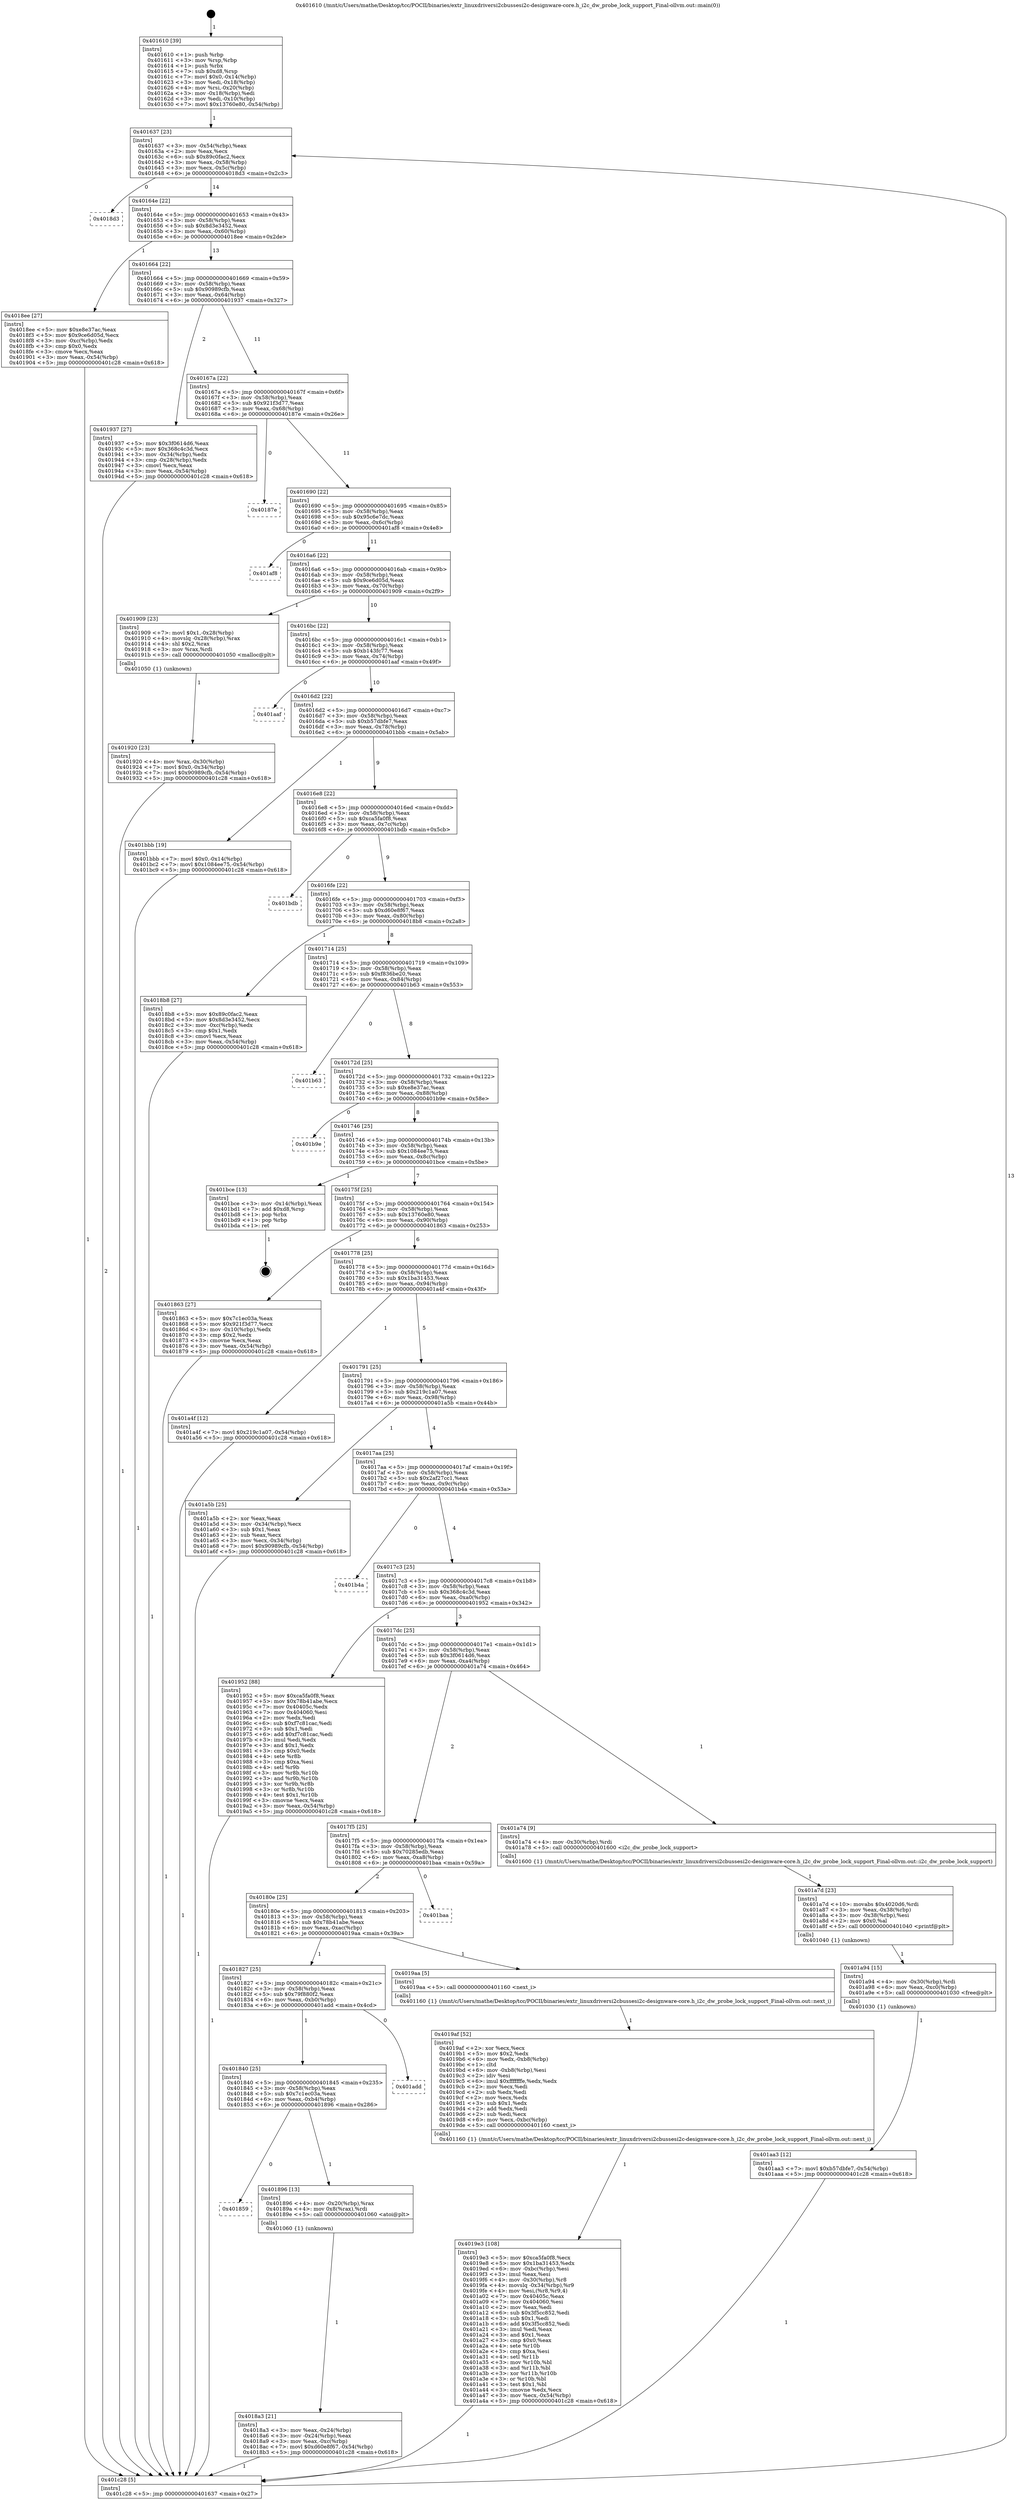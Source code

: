 digraph "0x401610" {
  label = "0x401610 (/mnt/c/Users/mathe/Desktop/tcc/POCII/binaries/extr_linuxdriversi2cbussesi2c-designware-core.h_i2c_dw_probe_lock_support_Final-ollvm.out::main(0))"
  labelloc = "t"
  node[shape=record]

  Entry [label="",width=0.3,height=0.3,shape=circle,fillcolor=black,style=filled]
  "0x401637" [label="{
     0x401637 [23]\l
     | [instrs]\l
     &nbsp;&nbsp;0x401637 \<+3\>: mov -0x54(%rbp),%eax\l
     &nbsp;&nbsp;0x40163a \<+2\>: mov %eax,%ecx\l
     &nbsp;&nbsp;0x40163c \<+6\>: sub $0x89c0fac2,%ecx\l
     &nbsp;&nbsp;0x401642 \<+3\>: mov %eax,-0x58(%rbp)\l
     &nbsp;&nbsp;0x401645 \<+3\>: mov %ecx,-0x5c(%rbp)\l
     &nbsp;&nbsp;0x401648 \<+6\>: je 00000000004018d3 \<main+0x2c3\>\l
  }"]
  "0x4018d3" [label="{
     0x4018d3\l
  }", style=dashed]
  "0x40164e" [label="{
     0x40164e [22]\l
     | [instrs]\l
     &nbsp;&nbsp;0x40164e \<+5\>: jmp 0000000000401653 \<main+0x43\>\l
     &nbsp;&nbsp;0x401653 \<+3\>: mov -0x58(%rbp),%eax\l
     &nbsp;&nbsp;0x401656 \<+5\>: sub $0x8d3e3452,%eax\l
     &nbsp;&nbsp;0x40165b \<+3\>: mov %eax,-0x60(%rbp)\l
     &nbsp;&nbsp;0x40165e \<+6\>: je 00000000004018ee \<main+0x2de\>\l
  }"]
  Exit [label="",width=0.3,height=0.3,shape=circle,fillcolor=black,style=filled,peripheries=2]
  "0x4018ee" [label="{
     0x4018ee [27]\l
     | [instrs]\l
     &nbsp;&nbsp;0x4018ee \<+5\>: mov $0xe8e37ac,%eax\l
     &nbsp;&nbsp;0x4018f3 \<+5\>: mov $0x9ce6d05d,%ecx\l
     &nbsp;&nbsp;0x4018f8 \<+3\>: mov -0xc(%rbp),%edx\l
     &nbsp;&nbsp;0x4018fb \<+3\>: cmp $0x0,%edx\l
     &nbsp;&nbsp;0x4018fe \<+3\>: cmove %ecx,%eax\l
     &nbsp;&nbsp;0x401901 \<+3\>: mov %eax,-0x54(%rbp)\l
     &nbsp;&nbsp;0x401904 \<+5\>: jmp 0000000000401c28 \<main+0x618\>\l
  }"]
  "0x401664" [label="{
     0x401664 [22]\l
     | [instrs]\l
     &nbsp;&nbsp;0x401664 \<+5\>: jmp 0000000000401669 \<main+0x59\>\l
     &nbsp;&nbsp;0x401669 \<+3\>: mov -0x58(%rbp),%eax\l
     &nbsp;&nbsp;0x40166c \<+5\>: sub $0x90989cfb,%eax\l
     &nbsp;&nbsp;0x401671 \<+3\>: mov %eax,-0x64(%rbp)\l
     &nbsp;&nbsp;0x401674 \<+6\>: je 0000000000401937 \<main+0x327\>\l
  }"]
  "0x401aa3" [label="{
     0x401aa3 [12]\l
     | [instrs]\l
     &nbsp;&nbsp;0x401aa3 \<+7\>: movl $0xb57dbfe7,-0x54(%rbp)\l
     &nbsp;&nbsp;0x401aaa \<+5\>: jmp 0000000000401c28 \<main+0x618\>\l
  }"]
  "0x401937" [label="{
     0x401937 [27]\l
     | [instrs]\l
     &nbsp;&nbsp;0x401937 \<+5\>: mov $0x3f0614d6,%eax\l
     &nbsp;&nbsp;0x40193c \<+5\>: mov $0x368c4c3d,%ecx\l
     &nbsp;&nbsp;0x401941 \<+3\>: mov -0x34(%rbp),%edx\l
     &nbsp;&nbsp;0x401944 \<+3\>: cmp -0x28(%rbp),%edx\l
     &nbsp;&nbsp;0x401947 \<+3\>: cmovl %ecx,%eax\l
     &nbsp;&nbsp;0x40194a \<+3\>: mov %eax,-0x54(%rbp)\l
     &nbsp;&nbsp;0x40194d \<+5\>: jmp 0000000000401c28 \<main+0x618\>\l
  }"]
  "0x40167a" [label="{
     0x40167a [22]\l
     | [instrs]\l
     &nbsp;&nbsp;0x40167a \<+5\>: jmp 000000000040167f \<main+0x6f\>\l
     &nbsp;&nbsp;0x40167f \<+3\>: mov -0x58(%rbp),%eax\l
     &nbsp;&nbsp;0x401682 \<+5\>: sub $0x921f3d77,%eax\l
     &nbsp;&nbsp;0x401687 \<+3\>: mov %eax,-0x68(%rbp)\l
     &nbsp;&nbsp;0x40168a \<+6\>: je 000000000040187e \<main+0x26e\>\l
  }"]
  "0x401a94" [label="{
     0x401a94 [15]\l
     | [instrs]\l
     &nbsp;&nbsp;0x401a94 \<+4\>: mov -0x30(%rbp),%rdi\l
     &nbsp;&nbsp;0x401a98 \<+6\>: mov %eax,-0xc0(%rbp)\l
     &nbsp;&nbsp;0x401a9e \<+5\>: call 0000000000401030 \<free@plt\>\l
     | [calls]\l
     &nbsp;&nbsp;0x401030 \{1\} (unknown)\l
  }"]
  "0x40187e" [label="{
     0x40187e\l
  }", style=dashed]
  "0x401690" [label="{
     0x401690 [22]\l
     | [instrs]\l
     &nbsp;&nbsp;0x401690 \<+5\>: jmp 0000000000401695 \<main+0x85\>\l
     &nbsp;&nbsp;0x401695 \<+3\>: mov -0x58(%rbp),%eax\l
     &nbsp;&nbsp;0x401698 \<+5\>: sub $0x95c6e7dc,%eax\l
     &nbsp;&nbsp;0x40169d \<+3\>: mov %eax,-0x6c(%rbp)\l
     &nbsp;&nbsp;0x4016a0 \<+6\>: je 0000000000401af8 \<main+0x4e8\>\l
  }"]
  "0x401a7d" [label="{
     0x401a7d [23]\l
     | [instrs]\l
     &nbsp;&nbsp;0x401a7d \<+10\>: movabs $0x4020d6,%rdi\l
     &nbsp;&nbsp;0x401a87 \<+3\>: mov %eax,-0x38(%rbp)\l
     &nbsp;&nbsp;0x401a8a \<+3\>: mov -0x38(%rbp),%esi\l
     &nbsp;&nbsp;0x401a8d \<+2\>: mov $0x0,%al\l
     &nbsp;&nbsp;0x401a8f \<+5\>: call 0000000000401040 \<printf@plt\>\l
     | [calls]\l
     &nbsp;&nbsp;0x401040 \{1\} (unknown)\l
  }"]
  "0x401af8" [label="{
     0x401af8\l
  }", style=dashed]
  "0x4016a6" [label="{
     0x4016a6 [22]\l
     | [instrs]\l
     &nbsp;&nbsp;0x4016a6 \<+5\>: jmp 00000000004016ab \<main+0x9b\>\l
     &nbsp;&nbsp;0x4016ab \<+3\>: mov -0x58(%rbp),%eax\l
     &nbsp;&nbsp;0x4016ae \<+5\>: sub $0x9ce6d05d,%eax\l
     &nbsp;&nbsp;0x4016b3 \<+3\>: mov %eax,-0x70(%rbp)\l
     &nbsp;&nbsp;0x4016b6 \<+6\>: je 0000000000401909 \<main+0x2f9\>\l
  }"]
  "0x4019e3" [label="{
     0x4019e3 [108]\l
     | [instrs]\l
     &nbsp;&nbsp;0x4019e3 \<+5\>: mov $0xca5fa0f8,%ecx\l
     &nbsp;&nbsp;0x4019e8 \<+5\>: mov $0x1ba31453,%edx\l
     &nbsp;&nbsp;0x4019ed \<+6\>: mov -0xbc(%rbp),%esi\l
     &nbsp;&nbsp;0x4019f3 \<+3\>: imul %eax,%esi\l
     &nbsp;&nbsp;0x4019f6 \<+4\>: mov -0x30(%rbp),%r8\l
     &nbsp;&nbsp;0x4019fa \<+4\>: movslq -0x34(%rbp),%r9\l
     &nbsp;&nbsp;0x4019fe \<+4\>: mov %esi,(%r8,%r9,4)\l
     &nbsp;&nbsp;0x401a02 \<+7\>: mov 0x40405c,%eax\l
     &nbsp;&nbsp;0x401a09 \<+7\>: mov 0x404060,%esi\l
     &nbsp;&nbsp;0x401a10 \<+2\>: mov %eax,%edi\l
     &nbsp;&nbsp;0x401a12 \<+6\>: sub $0x3f5cc852,%edi\l
     &nbsp;&nbsp;0x401a18 \<+3\>: sub $0x1,%edi\l
     &nbsp;&nbsp;0x401a1b \<+6\>: add $0x3f5cc852,%edi\l
     &nbsp;&nbsp;0x401a21 \<+3\>: imul %edi,%eax\l
     &nbsp;&nbsp;0x401a24 \<+3\>: and $0x1,%eax\l
     &nbsp;&nbsp;0x401a27 \<+3\>: cmp $0x0,%eax\l
     &nbsp;&nbsp;0x401a2a \<+4\>: sete %r10b\l
     &nbsp;&nbsp;0x401a2e \<+3\>: cmp $0xa,%esi\l
     &nbsp;&nbsp;0x401a31 \<+4\>: setl %r11b\l
     &nbsp;&nbsp;0x401a35 \<+3\>: mov %r10b,%bl\l
     &nbsp;&nbsp;0x401a38 \<+3\>: and %r11b,%bl\l
     &nbsp;&nbsp;0x401a3b \<+3\>: xor %r11b,%r10b\l
     &nbsp;&nbsp;0x401a3e \<+3\>: or %r10b,%bl\l
     &nbsp;&nbsp;0x401a41 \<+3\>: test $0x1,%bl\l
     &nbsp;&nbsp;0x401a44 \<+3\>: cmovne %edx,%ecx\l
     &nbsp;&nbsp;0x401a47 \<+3\>: mov %ecx,-0x54(%rbp)\l
     &nbsp;&nbsp;0x401a4a \<+5\>: jmp 0000000000401c28 \<main+0x618\>\l
  }"]
  "0x401909" [label="{
     0x401909 [23]\l
     | [instrs]\l
     &nbsp;&nbsp;0x401909 \<+7\>: movl $0x1,-0x28(%rbp)\l
     &nbsp;&nbsp;0x401910 \<+4\>: movslq -0x28(%rbp),%rax\l
     &nbsp;&nbsp;0x401914 \<+4\>: shl $0x2,%rax\l
     &nbsp;&nbsp;0x401918 \<+3\>: mov %rax,%rdi\l
     &nbsp;&nbsp;0x40191b \<+5\>: call 0000000000401050 \<malloc@plt\>\l
     | [calls]\l
     &nbsp;&nbsp;0x401050 \{1\} (unknown)\l
  }"]
  "0x4016bc" [label="{
     0x4016bc [22]\l
     | [instrs]\l
     &nbsp;&nbsp;0x4016bc \<+5\>: jmp 00000000004016c1 \<main+0xb1\>\l
     &nbsp;&nbsp;0x4016c1 \<+3\>: mov -0x58(%rbp),%eax\l
     &nbsp;&nbsp;0x4016c4 \<+5\>: sub $0xb143fc77,%eax\l
     &nbsp;&nbsp;0x4016c9 \<+3\>: mov %eax,-0x74(%rbp)\l
     &nbsp;&nbsp;0x4016cc \<+6\>: je 0000000000401aaf \<main+0x49f\>\l
  }"]
  "0x4019af" [label="{
     0x4019af [52]\l
     | [instrs]\l
     &nbsp;&nbsp;0x4019af \<+2\>: xor %ecx,%ecx\l
     &nbsp;&nbsp;0x4019b1 \<+5\>: mov $0x2,%edx\l
     &nbsp;&nbsp;0x4019b6 \<+6\>: mov %edx,-0xb8(%rbp)\l
     &nbsp;&nbsp;0x4019bc \<+1\>: cltd\l
     &nbsp;&nbsp;0x4019bd \<+6\>: mov -0xb8(%rbp),%esi\l
     &nbsp;&nbsp;0x4019c3 \<+2\>: idiv %esi\l
     &nbsp;&nbsp;0x4019c5 \<+6\>: imul $0xfffffffe,%edx,%edx\l
     &nbsp;&nbsp;0x4019cb \<+2\>: mov %ecx,%edi\l
     &nbsp;&nbsp;0x4019cd \<+2\>: sub %edx,%edi\l
     &nbsp;&nbsp;0x4019cf \<+2\>: mov %ecx,%edx\l
     &nbsp;&nbsp;0x4019d1 \<+3\>: sub $0x1,%edx\l
     &nbsp;&nbsp;0x4019d4 \<+2\>: add %edx,%edi\l
     &nbsp;&nbsp;0x4019d6 \<+2\>: sub %edi,%ecx\l
     &nbsp;&nbsp;0x4019d8 \<+6\>: mov %ecx,-0xbc(%rbp)\l
     &nbsp;&nbsp;0x4019de \<+5\>: call 0000000000401160 \<next_i\>\l
     | [calls]\l
     &nbsp;&nbsp;0x401160 \{1\} (/mnt/c/Users/mathe/Desktop/tcc/POCII/binaries/extr_linuxdriversi2cbussesi2c-designware-core.h_i2c_dw_probe_lock_support_Final-ollvm.out::next_i)\l
  }"]
  "0x401aaf" [label="{
     0x401aaf\l
  }", style=dashed]
  "0x4016d2" [label="{
     0x4016d2 [22]\l
     | [instrs]\l
     &nbsp;&nbsp;0x4016d2 \<+5\>: jmp 00000000004016d7 \<main+0xc7\>\l
     &nbsp;&nbsp;0x4016d7 \<+3\>: mov -0x58(%rbp),%eax\l
     &nbsp;&nbsp;0x4016da \<+5\>: sub $0xb57dbfe7,%eax\l
     &nbsp;&nbsp;0x4016df \<+3\>: mov %eax,-0x78(%rbp)\l
     &nbsp;&nbsp;0x4016e2 \<+6\>: je 0000000000401bbb \<main+0x5ab\>\l
  }"]
  "0x401920" [label="{
     0x401920 [23]\l
     | [instrs]\l
     &nbsp;&nbsp;0x401920 \<+4\>: mov %rax,-0x30(%rbp)\l
     &nbsp;&nbsp;0x401924 \<+7\>: movl $0x0,-0x34(%rbp)\l
     &nbsp;&nbsp;0x40192b \<+7\>: movl $0x90989cfb,-0x54(%rbp)\l
     &nbsp;&nbsp;0x401932 \<+5\>: jmp 0000000000401c28 \<main+0x618\>\l
  }"]
  "0x401bbb" [label="{
     0x401bbb [19]\l
     | [instrs]\l
     &nbsp;&nbsp;0x401bbb \<+7\>: movl $0x0,-0x14(%rbp)\l
     &nbsp;&nbsp;0x401bc2 \<+7\>: movl $0x1084ee75,-0x54(%rbp)\l
     &nbsp;&nbsp;0x401bc9 \<+5\>: jmp 0000000000401c28 \<main+0x618\>\l
  }"]
  "0x4016e8" [label="{
     0x4016e8 [22]\l
     | [instrs]\l
     &nbsp;&nbsp;0x4016e8 \<+5\>: jmp 00000000004016ed \<main+0xdd\>\l
     &nbsp;&nbsp;0x4016ed \<+3\>: mov -0x58(%rbp),%eax\l
     &nbsp;&nbsp;0x4016f0 \<+5\>: sub $0xca5fa0f8,%eax\l
     &nbsp;&nbsp;0x4016f5 \<+3\>: mov %eax,-0x7c(%rbp)\l
     &nbsp;&nbsp;0x4016f8 \<+6\>: je 0000000000401bdb \<main+0x5cb\>\l
  }"]
  "0x4018a3" [label="{
     0x4018a3 [21]\l
     | [instrs]\l
     &nbsp;&nbsp;0x4018a3 \<+3\>: mov %eax,-0x24(%rbp)\l
     &nbsp;&nbsp;0x4018a6 \<+3\>: mov -0x24(%rbp),%eax\l
     &nbsp;&nbsp;0x4018a9 \<+3\>: mov %eax,-0xc(%rbp)\l
     &nbsp;&nbsp;0x4018ac \<+7\>: movl $0xd60e8f67,-0x54(%rbp)\l
     &nbsp;&nbsp;0x4018b3 \<+5\>: jmp 0000000000401c28 \<main+0x618\>\l
  }"]
  "0x401bdb" [label="{
     0x401bdb\l
  }", style=dashed]
  "0x4016fe" [label="{
     0x4016fe [22]\l
     | [instrs]\l
     &nbsp;&nbsp;0x4016fe \<+5\>: jmp 0000000000401703 \<main+0xf3\>\l
     &nbsp;&nbsp;0x401703 \<+3\>: mov -0x58(%rbp),%eax\l
     &nbsp;&nbsp;0x401706 \<+5\>: sub $0xd60e8f67,%eax\l
     &nbsp;&nbsp;0x40170b \<+3\>: mov %eax,-0x80(%rbp)\l
     &nbsp;&nbsp;0x40170e \<+6\>: je 00000000004018b8 \<main+0x2a8\>\l
  }"]
  "0x401859" [label="{
     0x401859\l
  }", style=dashed]
  "0x4018b8" [label="{
     0x4018b8 [27]\l
     | [instrs]\l
     &nbsp;&nbsp;0x4018b8 \<+5\>: mov $0x89c0fac2,%eax\l
     &nbsp;&nbsp;0x4018bd \<+5\>: mov $0x8d3e3452,%ecx\l
     &nbsp;&nbsp;0x4018c2 \<+3\>: mov -0xc(%rbp),%edx\l
     &nbsp;&nbsp;0x4018c5 \<+3\>: cmp $0x1,%edx\l
     &nbsp;&nbsp;0x4018c8 \<+3\>: cmovl %ecx,%eax\l
     &nbsp;&nbsp;0x4018cb \<+3\>: mov %eax,-0x54(%rbp)\l
     &nbsp;&nbsp;0x4018ce \<+5\>: jmp 0000000000401c28 \<main+0x618\>\l
  }"]
  "0x401714" [label="{
     0x401714 [25]\l
     | [instrs]\l
     &nbsp;&nbsp;0x401714 \<+5\>: jmp 0000000000401719 \<main+0x109\>\l
     &nbsp;&nbsp;0x401719 \<+3\>: mov -0x58(%rbp),%eax\l
     &nbsp;&nbsp;0x40171c \<+5\>: sub $0xf836be20,%eax\l
     &nbsp;&nbsp;0x401721 \<+6\>: mov %eax,-0x84(%rbp)\l
     &nbsp;&nbsp;0x401727 \<+6\>: je 0000000000401b63 \<main+0x553\>\l
  }"]
  "0x401896" [label="{
     0x401896 [13]\l
     | [instrs]\l
     &nbsp;&nbsp;0x401896 \<+4\>: mov -0x20(%rbp),%rax\l
     &nbsp;&nbsp;0x40189a \<+4\>: mov 0x8(%rax),%rdi\l
     &nbsp;&nbsp;0x40189e \<+5\>: call 0000000000401060 \<atoi@plt\>\l
     | [calls]\l
     &nbsp;&nbsp;0x401060 \{1\} (unknown)\l
  }"]
  "0x401b63" [label="{
     0x401b63\l
  }", style=dashed]
  "0x40172d" [label="{
     0x40172d [25]\l
     | [instrs]\l
     &nbsp;&nbsp;0x40172d \<+5\>: jmp 0000000000401732 \<main+0x122\>\l
     &nbsp;&nbsp;0x401732 \<+3\>: mov -0x58(%rbp),%eax\l
     &nbsp;&nbsp;0x401735 \<+5\>: sub $0xe8e37ac,%eax\l
     &nbsp;&nbsp;0x40173a \<+6\>: mov %eax,-0x88(%rbp)\l
     &nbsp;&nbsp;0x401740 \<+6\>: je 0000000000401b9e \<main+0x58e\>\l
  }"]
  "0x401840" [label="{
     0x401840 [25]\l
     | [instrs]\l
     &nbsp;&nbsp;0x401840 \<+5\>: jmp 0000000000401845 \<main+0x235\>\l
     &nbsp;&nbsp;0x401845 \<+3\>: mov -0x58(%rbp),%eax\l
     &nbsp;&nbsp;0x401848 \<+5\>: sub $0x7c1ec03a,%eax\l
     &nbsp;&nbsp;0x40184d \<+6\>: mov %eax,-0xb4(%rbp)\l
     &nbsp;&nbsp;0x401853 \<+6\>: je 0000000000401896 \<main+0x286\>\l
  }"]
  "0x401b9e" [label="{
     0x401b9e\l
  }", style=dashed]
  "0x401746" [label="{
     0x401746 [25]\l
     | [instrs]\l
     &nbsp;&nbsp;0x401746 \<+5\>: jmp 000000000040174b \<main+0x13b\>\l
     &nbsp;&nbsp;0x40174b \<+3\>: mov -0x58(%rbp),%eax\l
     &nbsp;&nbsp;0x40174e \<+5\>: sub $0x1084ee75,%eax\l
     &nbsp;&nbsp;0x401753 \<+6\>: mov %eax,-0x8c(%rbp)\l
     &nbsp;&nbsp;0x401759 \<+6\>: je 0000000000401bce \<main+0x5be\>\l
  }"]
  "0x401add" [label="{
     0x401add\l
  }", style=dashed]
  "0x401bce" [label="{
     0x401bce [13]\l
     | [instrs]\l
     &nbsp;&nbsp;0x401bce \<+3\>: mov -0x14(%rbp),%eax\l
     &nbsp;&nbsp;0x401bd1 \<+7\>: add $0xd8,%rsp\l
     &nbsp;&nbsp;0x401bd8 \<+1\>: pop %rbx\l
     &nbsp;&nbsp;0x401bd9 \<+1\>: pop %rbp\l
     &nbsp;&nbsp;0x401bda \<+1\>: ret\l
  }"]
  "0x40175f" [label="{
     0x40175f [25]\l
     | [instrs]\l
     &nbsp;&nbsp;0x40175f \<+5\>: jmp 0000000000401764 \<main+0x154\>\l
     &nbsp;&nbsp;0x401764 \<+3\>: mov -0x58(%rbp),%eax\l
     &nbsp;&nbsp;0x401767 \<+5\>: sub $0x13760e80,%eax\l
     &nbsp;&nbsp;0x40176c \<+6\>: mov %eax,-0x90(%rbp)\l
     &nbsp;&nbsp;0x401772 \<+6\>: je 0000000000401863 \<main+0x253\>\l
  }"]
  "0x401827" [label="{
     0x401827 [25]\l
     | [instrs]\l
     &nbsp;&nbsp;0x401827 \<+5\>: jmp 000000000040182c \<main+0x21c\>\l
     &nbsp;&nbsp;0x40182c \<+3\>: mov -0x58(%rbp),%eax\l
     &nbsp;&nbsp;0x40182f \<+5\>: sub $0x79f880f2,%eax\l
     &nbsp;&nbsp;0x401834 \<+6\>: mov %eax,-0xb0(%rbp)\l
     &nbsp;&nbsp;0x40183a \<+6\>: je 0000000000401add \<main+0x4cd\>\l
  }"]
  "0x401863" [label="{
     0x401863 [27]\l
     | [instrs]\l
     &nbsp;&nbsp;0x401863 \<+5\>: mov $0x7c1ec03a,%eax\l
     &nbsp;&nbsp;0x401868 \<+5\>: mov $0x921f3d77,%ecx\l
     &nbsp;&nbsp;0x40186d \<+3\>: mov -0x10(%rbp),%edx\l
     &nbsp;&nbsp;0x401870 \<+3\>: cmp $0x2,%edx\l
     &nbsp;&nbsp;0x401873 \<+3\>: cmovne %ecx,%eax\l
     &nbsp;&nbsp;0x401876 \<+3\>: mov %eax,-0x54(%rbp)\l
     &nbsp;&nbsp;0x401879 \<+5\>: jmp 0000000000401c28 \<main+0x618\>\l
  }"]
  "0x401778" [label="{
     0x401778 [25]\l
     | [instrs]\l
     &nbsp;&nbsp;0x401778 \<+5\>: jmp 000000000040177d \<main+0x16d\>\l
     &nbsp;&nbsp;0x40177d \<+3\>: mov -0x58(%rbp),%eax\l
     &nbsp;&nbsp;0x401780 \<+5\>: sub $0x1ba31453,%eax\l
     &nbsp;&nbsp;0x401785 \<+6\>: mov %eax,-0x94(%rbp)\l
     &nbsp;&nbsp;0x40178b \<+6\>: je 0000000000401a4f \<main+0x43f\>\l
  }"]
  "0x401c28" [label="{
     0x401c28 [5]\l
     | [instrs]\l
     &nbsp;&nbsp;0x401c28 \<+5\>: jmp 0000000000401637 \<main+0x27\>\l
  }"]
  "0x401610" [label="{
     0x401610 [39]\l
     | [instrs]\l
     &nbsp;&nbsp;0x401610 \<+1\>: push %rbp\l
     &nbsp;&nbsp;0x401611 \<+3\>: mov %rsp,%rbp\l
     &nbsp;&nbsp;0x401614 \<+1\>: push %rbx\l
     &nbsp;&nbsp;0x401615 \<+7\>: sub $0xd8,%rsp\l
     &nbsp;&nbsp;0x40161c \<+7\>: movl $0x0,-0x14(%rbp)\l
     &nbsp;&nbsp;0x401623 \<+3\>: mov %edi,-0x18(%rbp)\l
     &nbsp;&nbsp;0x401626 \<+4\>: mov %rsi,-0x20(%rbp)\l
     &nbsp;&nbsp;0x40162a \<+3\>: mov -0x18(%rbp),%edi\l
     &nbsp;&nbsp;0x40162d \<+3\>: mov %edi,-0x10(%rbp)\l
     &nbsp;&nbsp;0x401630 \<+7\>: movl $0x13760e80,-0x54(%rbp)\l
  }"]
  "0x4019aa" [label="{
     0x4019aa [5]\l
     | [instrs]\l
     &nbsp;&nbsp;0x4019aa \<+5\>: call 0000000000401160 \<next_i\>\l
     | [calls]\l
     &nbsp;&nbsp;0x401160 \{1\} (/mnt/c/Users/mathe/Desktop/tcc/POCII/binaries/extr_linuxdriversi2cbussesi2c-designware-core.h_i2c_dw_probe_lock_support_Final-ollvm.out::next_i)\l
  }"]
  "0x401a4f" [label="{
     0x401a4f [12]\l
     | [instrs]\l
     &nbsp;&nbsp;0x401a4f \<+7\>: movl $0x219c1a07,-0x54(%rbp)\l
     &nbsp;&nbsp;0x401a56 \<+5\>: jmp 0000000000401c28 \<main+0x618\>\l
  }"]
  "0x401791" [label="{
     0x401791 [25]\l
     | [instrs]\l
     &nbsp;&nbsp;0x401791 \<+5\>: jmp 0000000000401796 \<main+0x186\>\l
     &nbsp;&nbsp;0x401796 \<+3\>: mov -0x58(%rbp),%eax\l
     &nbsp;&nbsp;0x401799 \<+5\>: sub $0x219c1a07,%eax\l
     &nbsp;&nbsp;0x40179e \<+6\>: mov %eax,-0x98(%rbp)\l
     &nbsp;&nbsp;0x4017a4 \<+6\>: je 0000000000401a5b \<main+0x44b\>\l
  }"]
  "0x40180e" [label="{
     0x40180e [25]\l
     | [instrs]\l
     &nbsp;&nbsp;0x40180e \<+5\>: jmp 0000000000401813 \<main+0x203\>\l
     &nbsp;&nbsp;0x401813 \<+3\>: mov -0x58(%rbp),%eax\l
     &nbsp;&nbsp;0x401816 \<+5\>: sub $0x78b41abe,%eax\l
     &nbsp;&nbsp;0x40181b \<+6\>: mov %eax,-0xac(%rbp)\l
     &nbsp;&nbsp;0x401821 \<+6\>: je 00000000004019aa \<main+0x39a\>\l
  }"]
  "0x401a5b" [label="{
     0x401a5b [25]\l
     | [instrs]\l
     &nbsp;&nbsp;0x401a5b \<+2\>: xor %eax,%eax\l
     &nbsp;&nbsp;0x401a5d \<+3\>: mov -0x34(%rbp),%ecx\l
     &nbsp;&nbsp;0x401a60 \<+3\>: sub $0x1,%eax\l
     &nbsp;&nbsp;0x401a63 \<+2\>: sub %eax,%ecx\l
     &nbsp;&nbsp;0x401a65 \<+3\>: mov %ecx,-0x34(%rbp)\l
     &nbsp;&nbsp;0x401a68 \<+7\>: movl $0x90989cfb,-0x54(%rbp)\l
     &nbsp;&nbsp;0x401a6f \<+5\>: jmp 0000000000401c28 \<main+0x618\>\l
  }"]
  "0x4017aa" [label="{
     0x4017aa [25]\l
     | [instrs]\l
     &nbsp;&nbsp;0x4017aa \<+5\>: jmp 00000000004017af \<main+0x19f\>\l
     &nbsp;&nbsp;0x4017af \<+3\>: mov -0x58(%rbp),%eax\l
     &nbsp;&nbsp;0x4017b2 \<+5\>: sub $0x2af27cc1,%eax\l
     &nbsp;&nbsp;0x4017b7 \<+6\>: mov %eax,-0x9c(%rbp)\l
     &nbsp;&nbsp;0x4017bd \<+6\>: je 0000000000401b4a \<main+0x53a\>\l
  }"]
  "0x401baa" [label="{
     0x401baa\l
  }", style=dashed]
  "0x401b4a" [label="{
     0x401b4a\l
  }", style=dashed]
  "0x4017c3" [label="{
     0x4017c3 [25]\l
     | [instrs]\l
     &nbsp;&nbsp;0x4017c3 \<+5\>: jmp 00000000004017c8 \<main+0x1b8\>\l
     &nbsp;&nbsp;0x4017c8 \<+3\>: mov -0x58(%rbp),%eax\l
     &nbsp;&nbsp;0x4017cb \<+5\>: sub $0x368c4c3d,%eax\l
     &nbsp;&nbsp;0x4017d0 \<+6\>: mov %eax,-0xa0(%rbp)\l
     &nbsp;&nbsp;0x4017d6 \<+6\>: je 0000000000401952 \<main+0x342\>\l
  }"]
  "0x4017f5" [label="{
     0x4017f5 [25]\l
     | [instrs]\l
     &nbsp;&nbsp;0x4017f5 \<+5\>: jmp 00000000004017fa \<main+0x1ea\>\l
     &nbsp;&nbsp;0x4017fa \<+3\>: mov -0x58(%rbp),%eax\l
     &nbsp;&nbsp;0x4017fd \<+5\>: sub $0x70285edb,%eax\l
     &nbsp;&nbsp;0x401802 \<+6\>: mov %eax,-0xa8(%rbp)\l
     &nbsp;&nbsp;0x401808 \<+6\>: je 0000000000401baa \<main+0x59a\>\l
  }"]
  "0x401952" [label="{
     0x401952 [88]\l
     | [instrs]\l
     &nbsp;&nbsp;0x401952 \<+5\>: mov $0xca5fa0f8,%eax\l
     &nbsp;&nbsp;0x401957 \<+5\>: mov $0x78b41abe,%ecx\l
     &nbsp;&nbsp;0x40195c \<+7\>: mov 0x40405c,%edx\l
     &nbsp;&nbsp;0x401963 \<+7\>: mov 0x404060,%esi\l
     &nbsp;&nbsp;0x40196a \<+2\>: mov %edx,%edi\l
     &nbsp;&nbsp;0x40196c \<+6\>: sub $0xf7c81cac,%edi\l
     &nbsp;&nbsp;0x401972 \<+3\>: sub $0x1,%edi\l
     &nbsp;&nbsp;0x401975 \<+6\>: add $0xf7c81cac,%edi\l
     &nbsp;&nbsp;0x40197b \<+3\>: imul %edi,%edx\l
     &nbsp;&nbsp;0x40197e \<+3\>: and $0x1,%edx\l
     &nbsp;&nbsp;0x401981 \<+3\>: cmp $0x0,%edx\l
     &nbsp;&nbsp;0x401984 \<+4\>: sete %r8b\l
     &nbsp;&nbsp;0x401988 \<+3\>: cmp $0xa,%esi\l
     &nbsp;&nbsp;0x40198b \<+4\>: setl %r9b\l
     &nbsp;&nbsp;0x40198f \<+3\>: mov %r8b,%r10b\l
     &nbsp;&nbsp;0x401992 \<+3\>: and %r9b,%r10b\l
     &nbsp;&nbsp;0x401995 \<+3\>: xor %r9b,%r8b\l
     &nbsp;&nbsp;0x401998 \<+3\>: or %r8b,%r10b\l
     &nbsp;&nbsp;0x40199b \<+4\>: test $0x1,%r10b\l
     &nbsp;&nbsp;0x40199f \<+3\>: cmovne %ecx,%eax\l
     &nbsp;&nbsp;0x4019a2 \<+3\>: mov %eax,-0x54(%rbp)\l
     &nbsp;&nbsp;0x4019a5 \<+5\>: jmp 0000000000401c28 \<main+0x618\>\l
  }"]
  "0x4017dc" [label="{
     0x4017dc [25]\l
     | [instrs]\l
     &nbsp;&nbsp;0x4017dc \<+5\>: jmp 00000000004017e1 \<main+0x1d1\>\l
     &nbsp;&nbsp;0x4017e1 \<+3\>: mov -0x58(%rbp),%eax\l
     &nbsp;&nbsp;0x4017e4 \<+5\>: sub $0x3f0614d6,%eax\l
     &nbsp;&nbsp;0x4017e9 \<+6\>: mov %eax,-0xa4(%rbp)\l
     &nbsp;&nbsp;0x4017ef \<+6\>: je 0000000000401a74 \<main+0x464\>\l
  }"]
  "0x401a74" [label="{
     0x401a74 [9]\l
     | [instrs]\l
     &nbsp;&nbsp;0x401a74 \<+4\>: mov -0x30(%rbp),%rdi\l
     &nbsp;&nbsp;0x401a78 \<+5\>: call 0000000000401600 \<i2c_dw_probe_lock_support\>\l
     | [calls]\l
     &nbsp;&nbsp;0x401600 \{1\} (/mnt/c/Users/mathe/Desktop/tcc/POCII/binaries/extr_linuxdriversi2cbussesi2c-designware-core.h_i2c_dw_probe_lock_support_Final-ollvm.out::i2c_dw_probe_lock_support)\l
  }"]
  Entry -> "0x401610" [label=" 1"]
  "0x401637" -> "0x4018d3" [label=" 0"]
  "0x401637" -> "0x40164e" [label=" 14"]
  "0x401bce" -> Exit [label=" 1"]
  "0x40164e" -> "0x4018ee" [label=" 1"]
  "0x40164e" -> "0x401664" [label=" 13"]
  "0x401bbb" -> "0x401c28" [label=" 1"]
  "0x401664" -> "0x401937" [label=" 2"]
  "0x401664" -> "0x40167a" [label=" 11"]
  "0x401aa3" -> "0x401c28" [label=" 1"]
  "0x40167a" -> "0x40187e" [label=" 0"]
  "0x40167a" -> "0x401690" [label=" 11"]
  "0x401a94" -> "0x401aa3" [label=" 1"]
  "0x401690" -> "0x401af8" [label=" 0"]
  "0x401690" -> "0x4016a6" [label=" 11"]
  "0x401a7d" -> "0x401a94" [label=" 1"]
  "0x4016a6" -> "0x401909" [label=" 1"]
  "0x4016a6" -> "0x4016bc" [label=" 10"]
  "0x401a74" -> "0x401a7d" [label=" 1"]
  "0x4016bc" -> "0x401aaf" [label=" 0"]
  "0x4016bc" -> "0x4016d2" [label=" 10"]
  "0x401a5b" -> "0x401c28" [label=" 1"]
  "0x4016d2" -> "0x401bbb" [label=" 1"]
  "0x4016d2" -> "0x4016e8" [label=" 9"]
  "0x401a4f" -> "0x401c28" [label=" 1"]
  "0x4016e8" -> "0x401bdb" [label=" 0"]
  "0x4016e8" -> "0x4016fe" [label=" 9"]
  "0x4019e3" -> "0x401c28" [label=" 1"]
  "0x4016fe" -> "0x4018b8" [label=" 1"]
  "0x4016fe" -> "0x401714" [label=" 8"]
  "0x4019af" -> "0x4019e3" [label=" 1"]
  "0x401714" -> "0x401b63" [label=" 0"]
  "0x401714" -> "0x40172d" [label=" 8"]
  "0x4019aa" -> "0x4019af" [label=" 1"]
  "0x40172d" -> "0x401b9e" [label=" 0"]
  "0x40172d" -> "0x401746" [label=" 8"]
  "0x401937" -> "0x401c28" [label=" 2"]
  "0x401746" -> "0x401bce" [label=" 1"]
  "0x401746" -> "0x40175f" [label=" 7"]
  "0x401920" -> "0x401c28" [label=" 1"]
  "0x40175f" -> "0x401863" [label=" 1"]
  "0x40175f" -> "0x401778" [label=" 6"]
  "0x401863" -> "0x401c28" [label=" 1"]
  "0x401610" -> "0x401637" [label=" 1"]
  "0x401c28" -> "0x401637" [label=" 13"]
  "0x4018ee" -> "0x401c28" [label=" 1"]
  "0x401778" -> "0x401a4f" [label=" 1"]
  "0x401778" -> "0x401791" [label=" 5"]
  "0x4018b8" -> "0x401c28" [label=" 1"]
  "0x401791" -> "0x401a5b" [label=" 1"]
  "0x401791" -> "0x4017aa" [label=" 4"]
  "0x401896" -> "0x4018a3" [label=" 1"]
  "0x4017aa" -> "0x401b4a" [label=" 0"]
  "0x4017aa" -> "0x4017c3" [label=" 4"]
  "0x401840" -> "0x401859" [label=" 0"]
  "0x4017c3" -> "0x401952" [label=" 1"]
  "0x4017c3" -> "0x4017dc" [label=" 3"]
  "0x401952" -> "0x401c28" [label=" 1"]
  "0x4017dc" -> "0x401a74" [label=" 1"]
  "0x4017dc" -> "0x4017f5" [label=" 2"]
  "0x401840" -> "0x401896" [label=" 1"]
  "0x4017f5" -> "0x401baa" [label=" 0"]
  "0x4017f5" -> "0x40180e" [label=" 2"]
  "0x4018a3" -> "0x401c28" [label=" 1"]
  "0x40180e" -> "0x4019aa" [label=" 1"]
  "0x40180e" -> "0x401827" [label=" 1"]
  "0x401909" -> "0x401920" [label=" 1"]
  "0x401827" -> "0x401add" [label=" 0"]
  "0x401827" -> "0x401840" [label=" 1"]
}
